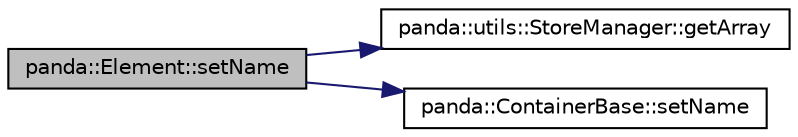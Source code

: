 digraph G
{
  edge [fontname="Helvetica",fontsize="10",labelfontname="Helvetica",labelfontsize="10"];
  node [fontname="Helvetica",fontsize="10",shape=record];
  rankdir=LR;
  Node1 [label="panda::Element::setName",height=0.2,width=0.4,color="black", fillcolor="grey75", style="filled" fontcolor="black"];
  Node1 -> Node2 [color="midnightblue",fontsize="10",style="solid"];
  Node2 [label="panda::utils::StoreManager::getArray",height=0.2,width=0.4,color="black", fillcolor="white", style="filled",URL="$classpanda_1_1utils_1_1StoreManager.html#abe68d6fb7a29bcb532f6cf32821df95b"];
  Node1 -> Node3 [color="midnightblue",fontsize="10",style="solid"];
  Node3 [label="panda::ContainerBase::setName",height=0.2,width=0.4,color="black", fillcolor="white", style="filled",URL="$classpanda_1_1ContainerBase.html#a43e10c3e6286b03ba6906f843318d88a",tooltip="Set object name."];
}
